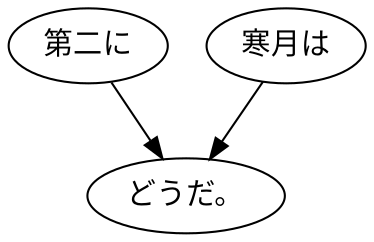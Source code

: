 digraph graph6350 {
	node0 [label="第二に"];
	node1 [label="寒月は"];
	node2 [label="どうだ。"];
	node0 -> node2;
	node1 -> node2;
}
